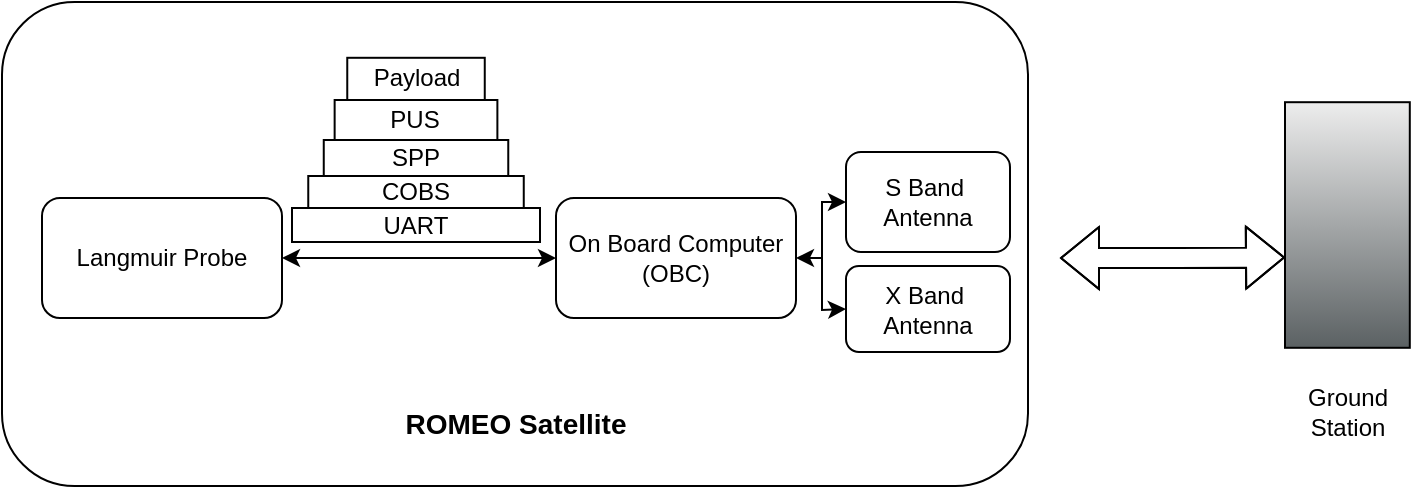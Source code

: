 <mxfile version="27.0.6">
  <diagram name="Pagină-1" id="kIderAgIn-AGA73k-i0u">
    <mxGraphModel dx="951" dy="443" grid="0" gridSize="10" guides="1" tooltips="1" connect="1" arrows="1" fold="1" page="1" pageScale="1" pageWidth="827" pageHeight="1169" math="0" shadow="0">
      <root>
        <mxCell id="0" />
        <mxCell id="1" parent="0" />
        <mxCell id="q50Y98KBsP1yQuECq8LZ-1" value="" style="rounded=1;whiteSpace=wrap;html=1;" vertex="1" parent="1">
          <mxGeometry x="79" y="204" width="513" height="242" as="geometry" />
        </mxCell>
        <mxCell id="q50Y98KBsP1yQuECq8LZ-2" value="&lt;font style=&quot;font-size: 14px;&quot;&gt;&lt;b&gt;ROMEO Satellite&lt;/b&gt;&lt;/font&gt;" style="text;strokeColor=none;align=center;fillColor=none;html=1;verticalAlign=middle;whiteSpace=wrap;rounded=0;" vertex="1" parent="1">
          <mxGeometry x="250.5" y="400" width="170" height="30" as="geometry" />
        </mxCell>
        <mxCell id="q50Y98KBsP1yQuECq8LZ-3" value="" style="shape=mxgraph.networks2.icon;aspect=fixed;fillColor=#EDEDED;strokeColor=#000000;gradientColor=#5B6163;network2IconShadow=1;network2bgFillColor=none;network2Icon=mxgraph.networks2.antenna;network2IconYOffset=0.0;network2IconW=0.508;network2IconH=1.0;" vertex="1" parent="1">
          <mxGeometry x="720.5" y="254.1" width="62.4" height="122.8" as="geometry" />
        </mxCell>
        <mxCell id="q50Y98KBsP1yQuECq8LZ-4" value="Ground Station" style="text;strokeColor=none;align=center;fillColor=none;html=1;verticalAlign=middle;whiteSpace=wrap;rounded=0;" vertex="1" parent="1">
          <mxGeometry x="713.55" y="387" width="76.3" height="43" as="geometry" />
        </mxCell>
        <mxCell id="q50Y98KBsP1yQuECq8LZ-6" value="S Band&amp;nbsp;&lt;div&gt;Antenna&lt;/div&gt;" style="rounded=1;whiteSpace=wrap;html=1;" vertex="1" parent="1">
          <mxGeometry x="501" y="279" width="82" height="50" as="geometry" />
        </mxCell>
        <mxCell id="q50Y98KBsP1yQuECq8LZ-7" value="X Band&amp;nbsp;&lt;div&gt;Antenna&lt;/div&gt;" style="rounded=1;whiteSpace=wrap;html=1;" vertex="1" parent="1">
          <mxGeometry x="501" y="336" width="82" height="43" as="geometry" />
        </mxCell>
        <mxCell id="q50Y98KBsP1yQuECq8LZ-8" value="On Board Computer&lt;div&gt;(OBC)&lt;/div&gt;" style="rounded=1;whiteSpace=wrap;html=1;" vertex="1" parent="1">
          <mxGeometry x="356" y="302" width="120" height="60" as="geometry" />
        </mxCell>
        <mxCell id="q50Y98KBsP1yQuECq8LZ-9" value="Langmuir Probe" style="rounded=1;whiteSpace=wrap;html=1;" vertex="1" parent="1">
          <mxGeometry x="99" y="302" width="120" height="60" as="geometry" />
        </mxCell>
        <mxCell id="q50Y98KBsP1yQuECq8LZ-10" value="" style="endArrow=classic;startArrow=classic;html=1;rounded=0;exitX=1;exitY=0.5;exitDx=0;exitDy=0;entryX=0;entryY=0.5;entryDx=0;entryDy=0;" edge="1" parent="1" source="q50Y98KBsP1yQuECq8LZ-9" target="q50Y98KBsP1yQuECq8LZ-8">
          <mxGeometry width="50" height="50" relative="1" as="geometry">
            <mxPoint x="389" y="427" as="sourcePoint" />
            <mxPoint x="439" y="377" as="targetPoint" />
          </mxGeometry>
        </mxCell>
        <mxCell id="q50Y98KBsP1yQuECq8LZ-12" value="UART" style="rounded=0;whiteSpace=wrap;html=1;" vertex="1" parent="1">
          <mxGeometry x="224" y="307" width="124" height="17" as="geometry" />
        </mxCell>
        <mxCell id="q50Y98KBsP1yQuECq8LZ-13" value="COBS" style="rounded=0;whiteSpace=wrap;html=1;" vertex="1" parent="1">
          <mxGeometry x="232.13" y="291" width="107.75" height="16" as="geometry" />
        </mxCell>
        <mxCell id="q50Y98KBsP1yQuECq8LZ-14" value="SPP" style="rounded=0;whiteSpace=wrap;html=1;" vertex="1" parent="1">
          <mxGeometry x="239.88" y="273" width="92.25" height="18" as="geometry" />
        </mxCell>
        <mxCell id="q50Y98KBsP1yQuECq8LZ-15" value="PUS" style="rounded=0;whiteSpace=wrap;html=1;" vertex="1" parent="1">
          <mxGeometry x="245.32" y="253" width="81.37" height="20" as="geometry" />
        </mxCell>
        <mxCell id="q50Y98KBsP1yQuECq8LZ-16" value="" style="shape=flexArrow;endArrow=classic;startArrow=classic;html=1;rounded=0;" edge="1" parent="1">
          <mxGeometry width="100" height="100" relative="1" as="geometry">
            <mxPoint x="608" y="332.03" as="sourcePoint" />
            <mxPoint x="720.5" y="331.712" as="targetPoint" />
            <Array as="points">
              <mxPoint x="666" y="332.03" />
            </Array>
          </mxGeometry>
        </mxCell>
        <mxCell id="q50Y98KBsP1yQuECq8LZ-17" value="Payload" style="rounded=0;whiteSpace=wrap;html=1;" vertex="1" parent="1">
          <mxGeometry x="251.63" y="231.9" width="68.75" height="21.1" as="geometry" />
        </mxCell>
        <mxCell id="q50Y98KBsP1yQuECq8LZ-18" value="" style="endArrow=classic;startArrow=classic;html=1;rounded=0;exitX=1;exitY=0.5;exitDx=0;exitDy=0;entryX=0;entryY=0.5;entryDx=0;entryDy=0;" edge="1" parent="1" source="q50Y98KBsP1yQuECq8LZ-8" target="q50Y98KBsP1yQuECq8LZ-6">
          <mxGeometry width="50" height="50" relative="1" as="geometry">
            <mxPoint x="303" y="348" as="sourcePoint" />
            <mxPoint x="353" y="298" as="targetPoint" />
            <Array as="points">
              <mxPoint x="489" y="332" />
              <mxPoint x="489" y="304" />
            </Array>
          </mxGeometry>
        </mxCell>
        <mxCell id="q50Y98KBsP1yQuECq8LZ-20" value="" style="endArrow=classic;html=1;rounded=0;entryX=0;entryY=0.5;entryDx=0;entryDy=0;" edge="1" parent="1" target="q50Y98KBsP1yQuECq8LZ-7">
          <mxGeometry width="50" height="50" relative="1" as="geometry">
            <mxPoint x="489" y="332" as="sourcePoint" />
            <mxPoint x="353" y="298" as="targetPoint" />
            <Array as="points">
              <mxPoint x="489" y="358" />
            </Array>
          </mxGeometry>
        </mxCell>
      </root>
    </mxGraphModel>
  </diagram>
</mxfile>
